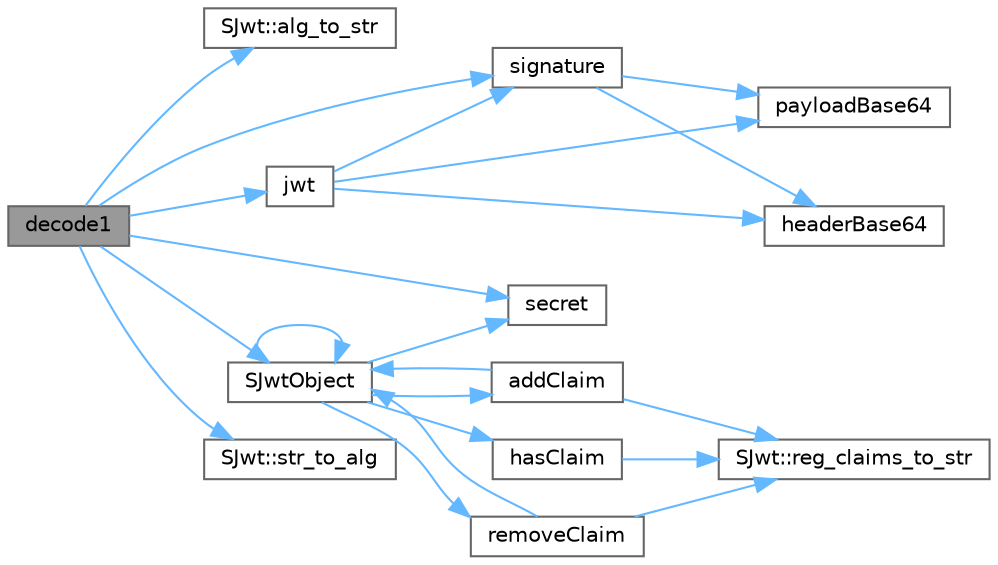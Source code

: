 digraph "decode1"
{
 // LATEX_PDF_SIZE
  bgcolor="transparent";
  edge [fontname=Helvetica,fontsize=10,labelfontname=Helvetica,labelfontsize=10];
  node [fontname=Helvetica,fontsize=10,shape=box,height=0.2,width=0.4];
  rankdir="LR";
  Node1 [id="Node000001",label="decode1",height=0.2,width=0.4,color="gray40", fillcolor="grey60", style="filled", fontcolor="black",tooltip=" "];
  Node1 -> Node2 [id="edge1_Node000001_Node000002",color="steelblue1",style="solid",tooltip=" "];
  Node2 [id="Node000002",label="SJwt::alg_to_str",height=0.2,width=0.4,color="grey40", fillcolor="white", style="filled",URL="$namespace_s_jwt.html#a8598facc90a19c2bf1b0a4a90512e85f",tooltip=" "];
  Node1 -> Node3 [id="edge2_Node000001_Node000003",color="steelblue1",style="solid",tooltip=" "];
  Node3 [id="Node000003",label="jwt",height=0.2,width=0.4,color="grey40", fillcolor="white", style="filled",URL="$class_s_jwt_1_1_s_jwt_object.html#a42af654dd0d54d3cc80ad5899b13d06d",tooltip=" "];
  Node3 -> Node4 [id="edge3_Node000003_Node000004",color="steelblue1",style="solid",tooltip=" "];
  Node4 [id="Node000004",label="headerBase64",height=0.2,width=0.4,color="grey40", fillcolor="white", style="filled",URL="$class_s_jwt_1_1_s_jwt_object.html#a0e4062223ff4b388264aafa1e5074a10",tooltip=" "];
  Node3 -> Node5 [id="edge4_Node000003_Node000005",color="steelblue1",style="solid",tooltip=" "];
  Node5 [id="Node000005",label="payloadBase64",height=0.2,width=0.4,color="grey40", fillcolor="white", style="filled",URL="$class_s_jwt_1_1_s_jwt_object.html#ad6ac809bb891a834c1a7e81dde34d615",tooltip=" "];
  Node3 -> Node6 [id="edge5_Node000003_Node000006",color="steelblue1",style="solid",tooltip=" "];
  Node6 [id="Node000006",label="signature",height=0.2,width=0.4,color="grey40", fillcolor="white", style="filled",URL="$class_s_jwt_1_1_s_jwt_object.html#a5321457208f5e6ca8bcdf47cd5292683",tooltip=" "];
  Node6 -> Node4 [id="edge6_Node000006_Node000004",color="steelblue1",style="solid",tooltip=" "];
  Node6 -> Node5 [id="edge7_Node000006_Node000005",color="steelblue1",style="solid",tooltip=" "];
  Node1 -> Node7 [id="edge8_Node000001_Node000007",color="steelblue1",style="solid",tooltip=" "];
  Node7 [id="Node000007",label="secret",height=0.2,width=0.4,color="grey40", fillcolor="white", style="filled",URL="$class_s_jwt_1_1_s_jwt_object.html#ae78e42c6313a41960d36841924817899",tooltip=" "];
  Node1 -> Node6 [id="edge9_Node000001_Node000006",color="steelblue1",style="solid",tooltip=" "];
  Node1 -> Node8 [id="edge10_Node000001_Node000008",color="steelblue1",style="solid",tooltip=" "];
  Node8 [id="Node000008",label="SJwtObject",height=0.2,width=0.4,color="grey40", fillcolor="white", style="filled",URL="$class_s_jwt_1_1_s_jwt_object.html#a351cf94b1370ef5ebd4c1d61f5877a04",tooltip=" "];
  Node8 -> Node9 [id="edge11_Node000008_Node000009",color="steelblue1",style="solid",tooltip=" "];
  Node9 [id="Node000009",label="addClaim",height=0.2,width=0.4,color="grey40", fillcolor="white", style="filled",URL="$class_s_jwt_1_1_s_jwt_object.html#ae01ade6a19c144d215f4be21ebc17530",tooltip=" "];
  Node9 -> Node10 [id="edge12_Node000009_Node000010",color="steelblue1",style="solid",tooltip=" "];
  Node10 [id="Node000010",label="SJwt::reg_claims_to_str",height=0.2,width=0.4,color="grey40", fillcolor="white", style="filled",URL="$namespace_s_jwt.html#a9c97be1977570159f57fdadfb5b88b25",tooltip="Converts an instance of type enum class registered_claims to its string equivalent representation."];
  Node9 -> Node8 [id="edge13_Node000009_Node000008",color="steelblue1",style="solid",tooltip=" "];
  Node8 -> Node11 [id="edge14_Node000008_Node000011",color="steelblue1",style="solid",tooltip=" "];
  Node11 [id="Node000011",label="hasClaim",height=0.2,width=0.4,color="grey40", fillcolor="white", style="filled",URL="$class_s_jwt_1_1_s_jwt_object.html#a5ec73f574d78c4d98451f52c0c32e554",tooltip=" "];
  Node11 -> Node10 [id="edge15_Node000011_Node000010",color="steelblue1",style="solid",tooltip=" "];
  Node8 -> Node12 [id="edge16_Node000008_Node000012",color="steelblue1",style="solid",tooltip=" "];
  Node12 [id="Node000012",label="removeClaim",height=0.2,width=0.4,color="grey40", fillcolor="white", style="filled",URL="$class_s_jwt_1_1_s_jwt_object.html#acde1ea4422737cb023794696d264a17b",tooltip=" "];
  Node12 -> Node10 [id="edge17_Node000012_Node000010",color="steelblue1",style="solid",tooltip=" "];
  Node12 -> Node8 [id="edge18_Node000012_Node000008",color="steelblue1",style="solid",tooltip=" "];
  Node8 -> Node7 [id="edge19_Node000008_Node000007",color="steelblue1",style="solid",tooltip=" "];
  Node8 -> Node8 [id="edge20_Node000008_Node000008",color="steelblue1",style="solid",tooltip=" "];
  Node1 -> Node13 [id="edge21_Node000001_Node000013",color="steelblue1",style="solid",tooltip=" "];
  Node13 [id="Node000013",label="SJwt::str_to_alg",height=0.2,width=0.4,color="grey40", fillcolor="white", style="filled",URL="$namespace_s_jwt.html#a9d86cc1453ed537dce0acba3c65f2b4e",tooltip="Convert stringified algorithm to enum class."];
}
